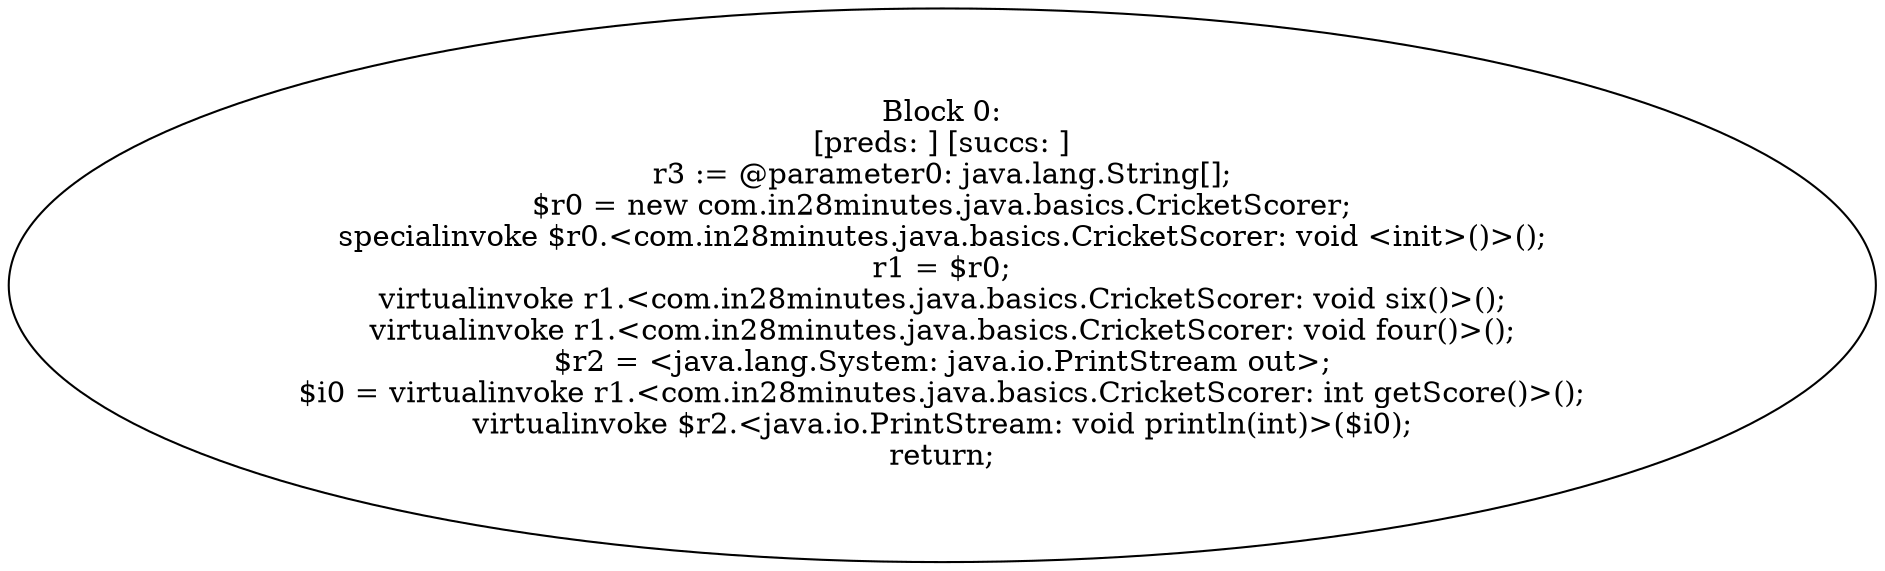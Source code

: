 digraph "unitGraph" {
    "Block 0:
[preds: ] [succs: ]
r3 := @parameter0: java.lang.String[];
$r0 = new com.in28minutes.java.basics.CricketScorer;
specialinvoke $r0.<com.in28minutes.java.basics.CricketScorer: void <init>()>();
r1 = $r0;
virtualinvoke r1.<com.in28minutes.java.basics.CricketScorer: void six()>();
virtualinvoke r1.<com.in28minutes.java.basics.CricketScorer: void four()>();
$r2 = <java.lang.System: java.io.PrintStream out>;
$i0 = virtualinvoke r1.<com.in28minutes.java.basics.CricketScorer: int getScore()>();
virtualinvoke $r2.<java.io.PrintStream: void println(int)>($i0);
return;
"
}
